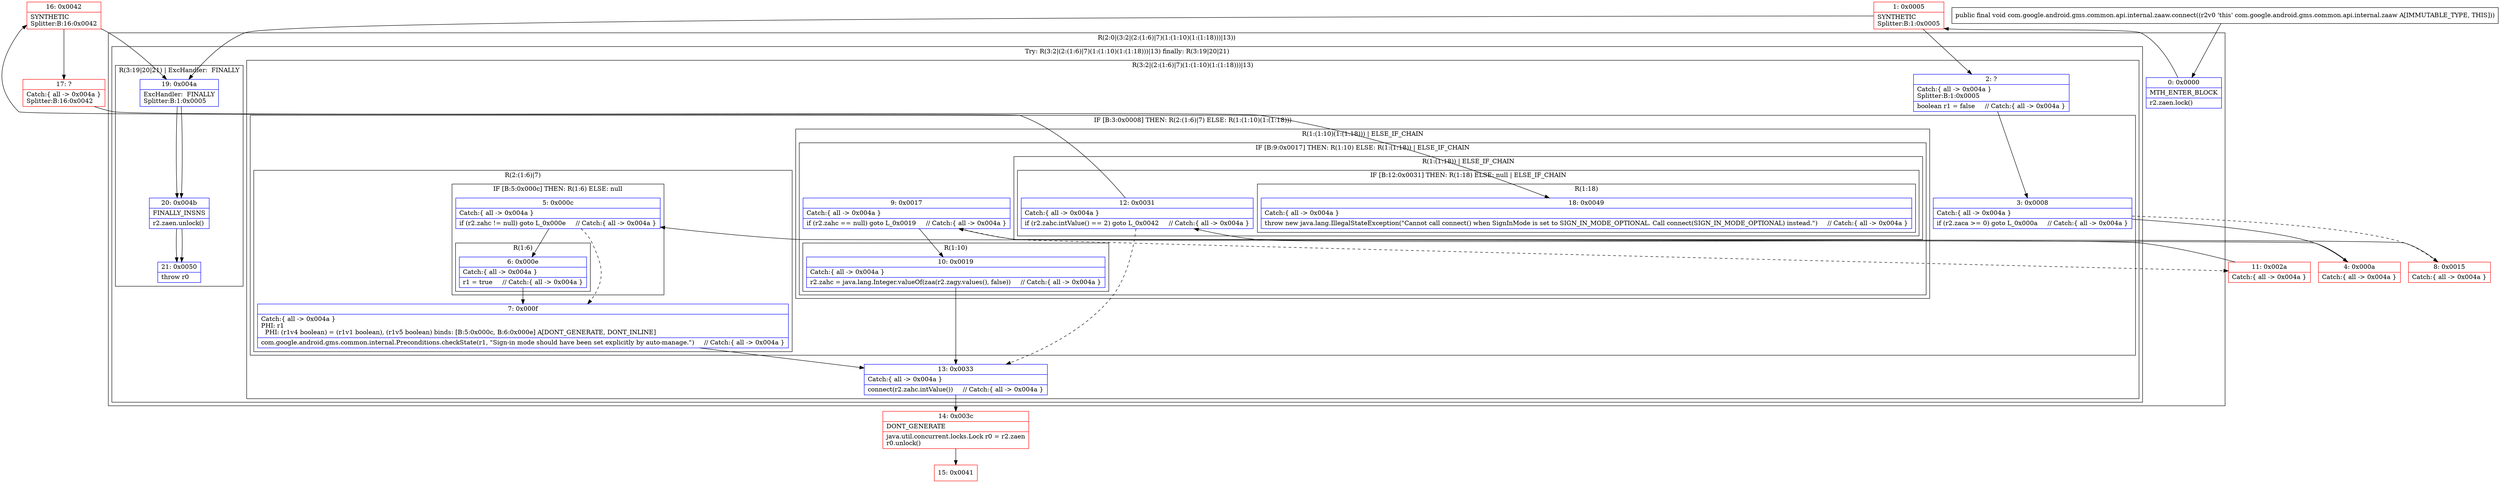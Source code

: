 digraph "CFG forcom.google.android.gms.common.api.internal.zaaw.connect()V" {
subgraph cluster_Region_110756268 {
label = "R(2:0|(3:2|(2:(1:6)|7)(1:(1:10)(1:(1:18)))|13))";
node [shape=record,color=blue];
Node_0 [shape=record,label="{0\:\ 0x0000|MTH_ENTER_BLOCK\l|r2.zaen.lock()\l}"];
subgraph cluster_TryCatchRegion_1385618421 {
label = "Try: R(3:2|(2:(1:6)|7)(1:(1:10)(1:(1:18)))|13) finally: R(3:19|20|21)";
node [shape=record,color=blue];
subgraph cluster_Region_1555597666 {
label = "R(3:2|(2:(1:6)|7)(1:(1:10)(1:(1:18)))|13)";
node [shape=record,color=blue];
Node_2 [shape=record,label="{2\:\ ?|Catch:\{ all \-\> 0x004a \}\lSplitter:B:1:0x0005\l|boolean r1 = false     \/\/ Catch:\{ all \-\> 0x004a \}\l}"];
subgraph cluster_IfRegion_1688688451 {
label = "IF [B:3:0x0008] THEN: R(2:(1:6)|7) ELSE: R(1:(1:10)(1:(1:18)))";
node [shape=record,color=blue];
Node_3 [shape=record,label="{3\:\ 0x0008|Catch:\{ all \-\> 0x004a \}\l|if (r2.zaca \>= 0) goto L_0x000a     \/\/ Catch:\{ all \-\> 0x004a \}\l}"];
subgraph cluster_Region_470404270 {
label = "R(2:(1:6)|7)";
node [shape=record,color=blue];
subgraph cluster_IfRegion_1824162369 {
label = "IF [B:5:0x000c] THEN: R(1:6) ELSE: null";
node [shape=record,color=blue];
Node_5 [shape=record,label="{5\:\ 0x000c|Catch:\{ all \-\> 0x004a \}\l|if (r2.zahc != null) goto L_0x000e     \/\/ Catch:\{ all \-\> 0x004a \}\l}"];
subgraph cluster_Region_1717798537 {
label = "R(1:6)";
node [shape=record,color=blue];
Node_6 [shape=record,label="{6\:\ 0x000e|Catch:\{ all \-\> 0x004a \}\l|r1 = true     \/\/ Catch:\{ all \-\> 0x004a \}\l}"];
}
}
Node_7 [shape=record,label="{7\:\ 0x000f|Catch:\{ all \-\> 0x004a \}\lPHI: r1 \l  PHI: (r1v4 boolean) = (r1v1 boolean), (r1v5 boolean) binds: [B:5:0x000c, B:6:0x000e] A[DONT_GENERATE, DONT_INLINE]\l|com.google.android.gms.common.internal.Preconditions.checkState(r1, \"Sign\-in mode should have been set explicitly by auto\-manage.\")     \/\/ Catch:\{ all \-\> 0x004a \}\l}"];
}
subgraph cluster_Region_981166363 {
label = "R(1:(1:10)(1:(1:18))) | ELSE_IF_CHAIN\l";
node [shape=record,color=blue];
subgraph cluster_IfRegion_1582712018 {
label = "IF [B:9:0x0017] THEN: R(1:10) ELSE: R(1:(1:18)) | ELSE_IF_CHAIN\l";
node [shape=record,color=blue];
Node_9 [shape=record,label="{9\:\ 0x0017|Catch:\{ all \-\> 0x004a \}\l|if (r2.zahc == null) goto L_0x0019     \/\/ Catch:\{ all \-\> 0x004a \}\l}"];
subgraph cluster_Region_9768212 {
label = "R(1:10)";
node [shape=record,color=blue];
Node_10 [shape=record,label="{10\:\ 0x0019|Catch:\{ all \-\> 0x004a \}\l|r2.zahc = java.lang.Integer.valueOf(zaa(r2.zagy.values(), false))     \/\/ Catch:\{ all \-\> 0x004a \}\l}"];
}
subgraph cluster_Region_939864013 {
label = "R(1:(1:18)) | ELSE_IF_CHAIN\l";
node [shape=record,color=blue];
subgraph cluster_IfRegion_1498917479 {
label = "IF [B:12:0x0031] THEN: R(1:18) ELSE: null | ELSE_IF_CHAIN\l";
node [shape=record,color=blue];
Node_12 [shape=record,label="{12\:\ 0x0031|Catch:\{ all \-\> 0x004a \}\l|if (r2.zahc.intValue() == 2) goto L_0x0042     \/\/ Catch:\{ all \-\> 0x004a \}\l}"];
subgraph cluster_Region_894109003 {
label = "R(1:18)";
node [shape=record,color=blue];
Node_18 [shape=record,label="{18\:\ 0x0049|Catch:\{ all \-\> 0x004a \}\l|throw new java.lang.IllegalStateException(\"Cannot call connect() when SignInMode is set to SIGN_IN_MODE_OPTIONAL. Call connect(SIGN_IN_MODE_OPTIONAL) instead.\")     \/\/ Catch:\{ all \-\> 0x004a \}\l}"];
}
}
}
}
}
}
Node_13 [shape=record,label="{13\:\ 0x0033|Catch:\{ all \-\> 0x004a \}\l|connect(r2.zahc.intValue())     \/\/ Catch:\{ all \-\> 0x004a \}\l}"];
}
subgraph cluster_Region_488526683 {
label = "R(3:19|20|21) | ExcHandler:  FINALLY\l";
node [shape=record,color=blue];
Node_19 [shape=record,label="{19\:\ 0x004a|ExcHandler:  FINALLY\lSplitter:B:1:0x0005\l}"];
Node_20 [shape=record,label="{20\:\ 0x004b|FINALLY_INSNS\l|r2.zaen.unlock()\l}"];
Node_21 [shape=record,label="{21\:\ 0x0050|throw r0\l}"];
}
}
}
subgraph cluster_Region_488526683 {
label = "R(3:19|20|21) | ExcHandler:  FINALLY\l";
node [shape=record,color=blue];
Node_19 [shape=record,label="{19\:\ 0x004a|ExcHandler:  FINALLY\lSplitter:B:1:0x0005\l}"];
Node_20 [shape=record,label="{20\:\ 0x004b|FINALLY_INSNS\l|r2.zaen.unlock()\l}"];
Node_21 [shape=record,label="{21\:\ 0x0050|throw r0\l}"];
}
Node_1 [shape=record,color=red,label="{1\:\ 0x0005|SYNTHETIC\lSplitter:B:1:0x0005\l}"];
Node_4 [shape=record,color=red,label="{4\:\ 0x000a|Catch:\{ all \-\> 0x004a \}\l}"];
Node_8 [shape=record,color=red,label="{8\:\ 0x0015|Catch:\{ all \-\> 0x004a \}\l}"];
Node_11 [shape=record,color=red,label="{11\:\ 0x002a|Catch:\{ all \-\> 0x004a \}\l}"];
Node_14 [shape=record,color=red,label="{14\:\ 0x003c|DONT_GENERATE\l|java.util.concurrent.locks.Lock r0 = r2.zaen\lr0.unlock()\l}"];
Node_15 [shape=record,color=red,label="{15\:\ 0x0041}"];
Node_16 [shape=record,color=red,label="{16\:\ 0x0042|SYNTHETIC\lSplitter:B:16:0x0042\l}"];
Node_17 [shape=record,color=red,label="{17\:\ ?|Catch:\{ all \-\> 0x004a \}\lSplitter:B:16:0x0042\l}"];
MethodNode[shape=record,label="{public final void com.google.android.gms.common.api.internal.zaaw.connect((r2v0 'this' com.google.android.gms.common.api.internal.zaaw A[IMMUTABLE_TYPE, THIS])) }"];
MethodNode -> Node_0;
Node_0 -> Node_1;
Node_2 -> Node_3;
Node_3 -> Node_4;
Node_3 -> Node_8[style=dashed];
Node_5 -> Node_6;
Node_5 -> Node_7[style=dashed];
Node_6 -> Node_7;
Node_7 -> Node_13;
Node_9 -> Node_10;
Node_9 -> Node_11[style=dashed];
Node_10 -> Node_13;
Node_12 -> Node_13[style=dashed];
Node_12 -> Node_16;
Node_13 -> Node_14;
Node_19 -> Node_20;
Node_20 -> Node_21;
Node_19 -> Node_20;
Node_20 -> Node_21;
Node_1 -> Node_2;
Node_1 -> Node_19;
Node_4 -> Node_5;
Node_8 -> Node_9;
Node_11 -> Node_12;
Node_14 -> Node_15;
Node_16 -> Node_17;
Node_16 -> Node_19;
Node_17 -> Node_18;
}

